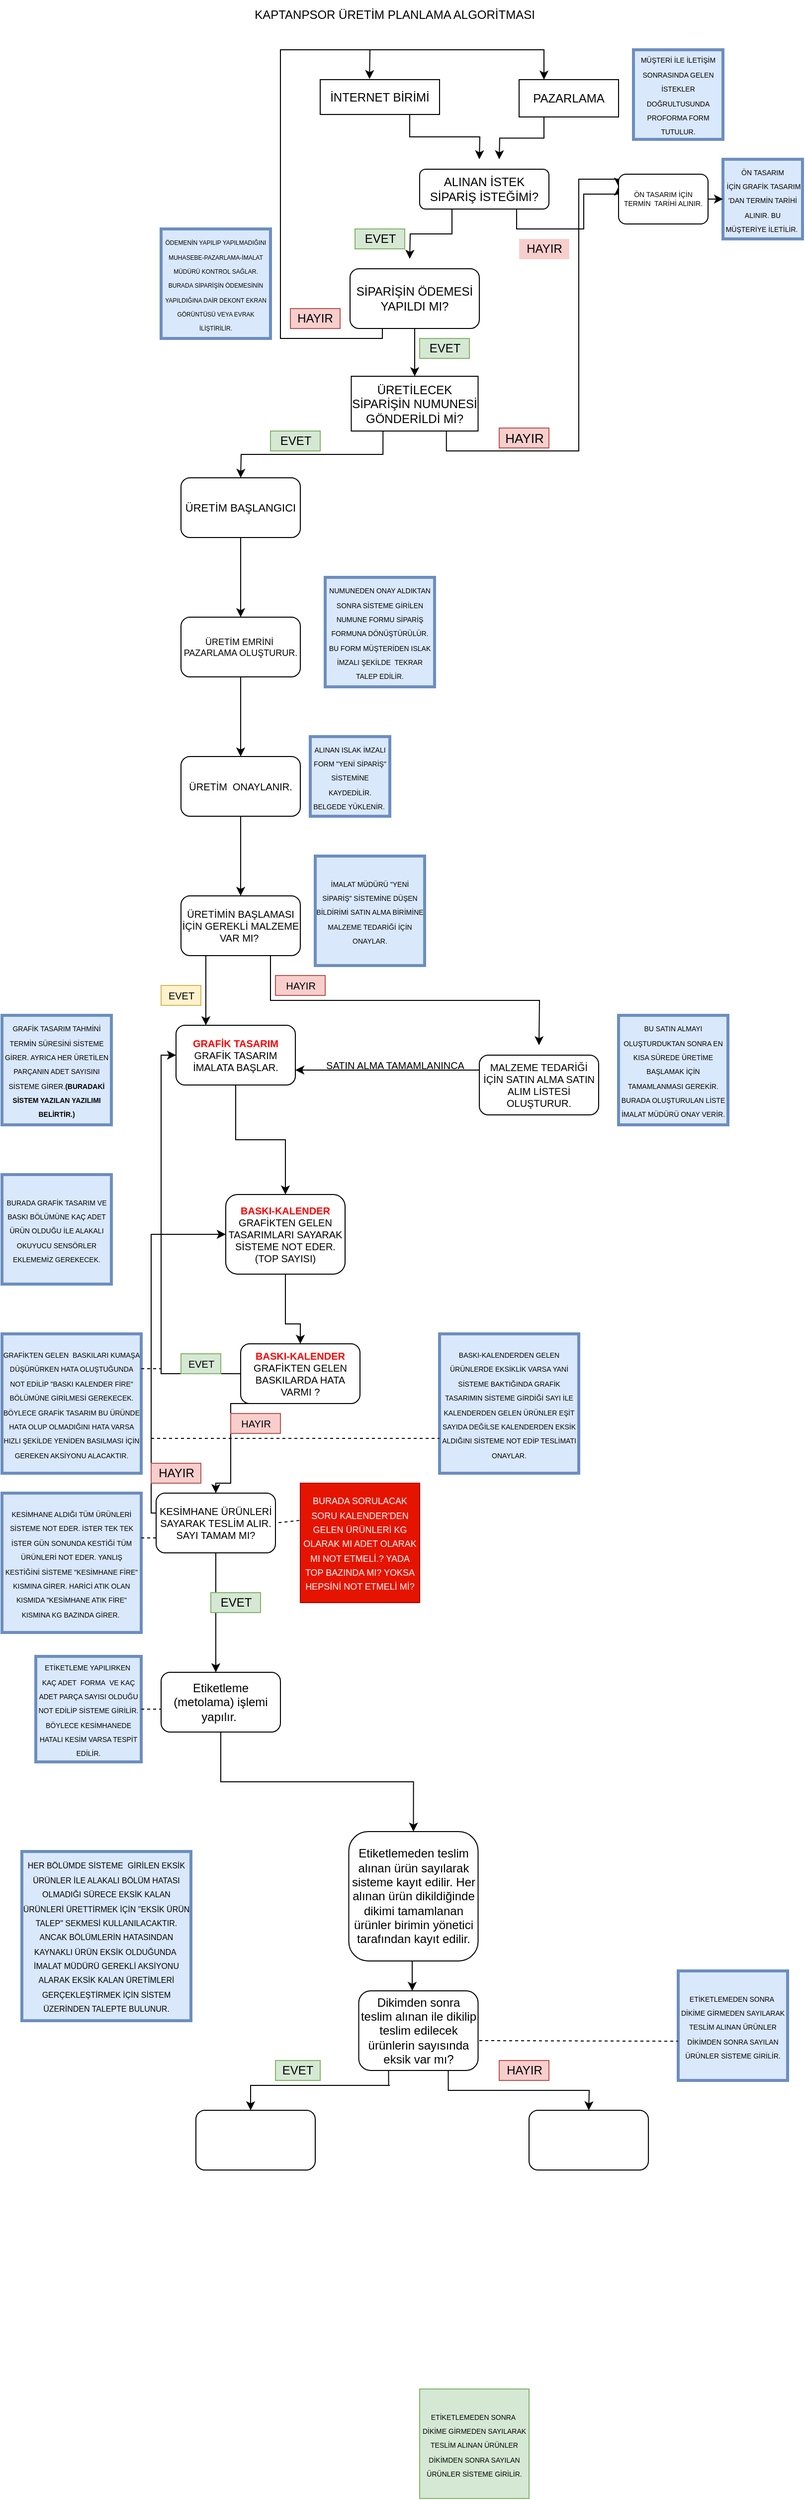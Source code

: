 <mxfile version="15.9.1" type="github" pages="2">
  <diagram name="Page-1" id="edf60f1a-56cd-e834-aa8a-f176f3a09ee4">
    <mxGraphModel dx="1038" dy="585" grid="1" gridSize="10" guides="1" tooltips="1" connect="1" arrows="1" fold="1" page="1" pageScale="1" pageWidth="827" pageHeight="1169" background="none" math="0" shadow="0">
      <root>
        <mxCell id="0" />
        <mxCell id="1" parent="0" />
        <mxCell id="hxnvGN7nutHtc66c366s-6" value="KAPTANPSOR ÜRETİM PLANLAMA ALGORİTMASI" style="text;html=1;strokeColor=none;fillColor=none;align=center;verticalAlign=middle;whiteSpace=wrap;rounded=0;" parent="1" vertex="1">
          <mxGeometry x="220" y="20" width="370" height="30" as="geometry" />
        </mxCell>
        <mxCell id="hxnvGN7nutHtc66c366s-13" style="edgeStyle=orthogonalEdgeStyle;rounded=0;orthogonalLoop=1;jettySize=auto;html=1;exitX=0.25;exitY=1;exitDx=0;exitDy=0;" parent="1" source="hxnvGN7nutHtc66c366s-8" edge="1">
          <mxGeometry relative="1" as="geometry">
            <mxPoint x="510" y="180" as="targetPoint" />
          </mxGeometry>
        </mxCell>
        <mxCell id="hxnvGN7nutHtc66c366s-8" value="PAZARLAMA&lt;br&gt;" style="rounded=0;whiteSpace=wrap;html=1;" parent="1" vertex="1">
          <mxGeometry x="530" y="100" width="100" height="37.5" as="geometry" />
        </mxCell>
        <mxCell id="hxnvGN7nutHtc66c366s-12" style="edgeStyle=orthogonalEdgeStyle;rounded=0;orthogonalLoop=1;jettySize=auto;html=1;exitX=0.75;exitY=1;exitDx=0;exitDy=0;" parent="1" source="hxnvGN7nutHtc66c366s-9" edge="1">
          <mxGeometry relative="1" as="geometry">
            <mxPoint x="490" y="180" as="targetPoint" />
          </mxGeometry>
        </mxCell>
        <mxCell id="hxnvGN7nutHtc66c366s-9" value="İNTERNET BİRİMİ" style="rounded=0;whiteSpace=wrap;html=1;" parent="1" vertex="1">
          <mxGeometry x="330" y="100" width="120" height="35" as="geometry" />
        </mxCell>
        <mxCell id="hxnvGN7nutHtc66c366s-17" style="edgeStyle=orthogonalEdgeStyle;rounded=0;orthogonalLoop=1;jettySize=auto;html=1;exitX=0.25;exitY=1;exitDx=0;exitDy=0;" parent="1" source="hxnvGN7nutHtc66c366s-16" edge="1">
          <mxGeometry relative="1" as="geometry">
            <mxPoint x="420" y="280" as="targetPoint" />
          </mxGeometry>
        </mxCell>
        <mxCell id="hxnvGN7nutHtc66c366s-53" style="edgeStyle=orthogonalEdgeStyle;rounded=0;orthogonalLoop=1;jettySize=auto;html=1;exitX=0.75;exitY=1;exitDx=0;exitDy=0;entryX=0;entryY=0.25;entryDx=0;entryDy=0;fontSize=6;" parent="1" source="hxnvGN7nutHtc66c366s-16" target="hxnvGN7nutHtc66c366s-38" edge="1">
          <mxGeometry relative="1" as="geometry">
            <Array as="points">
              <mxPoint x="528" y="250" />
              <mxPoint x="595" y="250" />
              <mxPoint x="595" y="215" />
              <mxPoint x="630" y="215" />
            </Array>
          </mxGeometry>
        </mxCell>
        <mxCell id="hxnvGN7nutHtc66c366s-16" value="ALINAN İSTEK SİPARİŞ İSTEĞİMİ?" style="rounded=1;whiteSpace=wrap;html=1;" parent="1" vertex="1">
          <mxGeometry x="430" y="190" width="130" height="40" as="geometry" />
        </mxCell>
        <mxCell id="hxnvGN7nutHtc66c366s-20" value="EVET" style="text;html=1;align=center;verticalAlign=middle;resizable=0;points=[];autosize=1;strokeColor=#82b366;fillColor=#d5e8d4;" parent="1" vertex="1">
          <mxGeometry x="365" y="250" width="50" height="20" as="geometry" />
        </mxCell>
        <mxCell id="hxnvGN7nutHtc66c366s-21" value="HAYIR" style="text;html=1;align=center;verticalAlign=middle;resizable=0;points=[];autosize=1;strokeColor=#b85450;fillColor=#f8cecc;strokeWidth=0;" parent="1" vertex="1">
          <mxGeometry x="530" y="260" width="50" height="20" as="geometry" />
        </mxCell>
        <mxCell id="hxnvGN7nutHtc66c366s-24" style="edgeStyle=orthogonalEdgeStyle;rounded=0;orthogonalLoop=1;jettySize=auto;html=1;exitX=0.25;exitY=0;exitDx=0;exitDy=0;entryX=0.25;entryY=0;entryDx=0;entryDy=0;" parent="1" source="hxnvGN7nutHtc66c366s-23" target="hxnvGN7nutHtc66c366s-8" edge="1">
          <mxGeometry relative="1" as="geometry">
            <Array as="points">
              <mxPoint x="393" y="360" />
              <mxPoint x="290" y="360" />
              <mxPoint x="290" y="70" />
              <mxPoint x="555" y="70" />
            </Array>
          </mxGeometry>
        </mxCell>
        <mxCell id="hxnvGN7nutHtc66c366s-30" style="edgeStyle=orthogonalEdgeStyle;rounded=0;orthogonalLoop=1;jettySize=auto;html=1;exitX=0.5;exitY=1;exitDx=0;exitDy=0;entryX=0.5;entryY=0;entryDx=0;entryDy=0;" parent="1" source="hxnvGN7nutHtc66c366s-23" target="hxnvGN7nutHtc66c366s-29" edge="1">
          <mxGeometry relative="1" as="geometry" />
        </mxCell>
        <mxCell id="hxnvGN7nutHtc66c366s-23" value="SİPARİŞİN ÖDEMESİ YAPILDI MI?" style="rounded=1;whiteSpace=wrap;html=1;" parent="1" vertex="1">
          <mxGeometry x="360" y="290" width="130" height="60" as="geometry" />
        </mxCell>
        <mxCell id="hxnvGN7nutHtc66c366s-25" value="HAYIR" style="text;html=1;strokeColor=#b85450;fillColor=#f8cecc;align=center;verticalAlign=middle;whiteSpace=wrap;rounded=0;" parent="1" vertex="1">
          <mxGeometry x="300" y="330" width="50" height="20" as="geometry" />
        </mxCell>
        <mxCell id="hxnvGN7nutHtc66c366s-55" style="edgeStyle=orthogonalEdgeStyle;rounded=0;orthogonalLoop=1;jettySize=auto;html=1;exitX=0.75;exitY=1;exitDx=0;exitDy=0;fontSize=6;entryX=0;entryY=0.25;entryDx=0;entryDy=0;" parent="1" source="hxnvGN7nutHtc66c366s-29" target="hxnvGN7nutHtc66c366s-38" edge="1">
          <mxGeometry relative="1" as="geometry">
            <mxPoint x="730" y="200" as="targetPoint" />
            <Array as="points">
              <mxPoint x="457" y="473" />
              <mxPoint x="590" y="473" />
              <mxPoint x="590" y="200" />
              <mxPoint x="630" y="200" />
            </Array>
          </mxGeometry>
        </mxCell>
        <mxCell id="hxnvGN7nutHtc66c366s-56" style="edgeStyle=orthogonalEdgeStyle;rounded=0;orthogonalLoop=1;jettySize=auto;html=1;exitX=0.25;exitY=1;exitDx=0;exitDy=0;fontSize=6;" parent="1" source="hxnvGN7nutHtc66c366s-29" edge="1">
          <mxGeometry relative="1" as="geometry">
            <mxPoint x="250" y="500" as="targetPoint" />
          </mxGeometry>
        </mxCell>
        <mxCell id="hxnvGN7nutHtc66c366s-29" value="ÜRETİLECEK SİPARİŞİN NUMUNESİ GÖNDERİLDİ Mİ?" style="whiteSpace=wrap;html=1;" parent="1" vertex="1">
          <mxGeometry x="361.25" y="398" width="127.5" height="55" as="geometry" />
        </mxCell>
        <mxCell id="hxnvGN7nutHtc66c366s-31" value="EVET" style="text;html=1;align=center;verticalAlign=middle;resizable=0;points=[];autosize=1;strokeColor=#82b366;fillColor=#d5e8d4;" parent="1" vertex="1">
          <mxGeometry x="430" y="360" width="50" height="20" as="geometry" />
        </mxCell>
        <mxCell id="hxnvGN7nutHtc66c366s-33" value="" style="endArrow=classic;html=1;rounded=0;entryX=0.413;entryY=-0.017;entryDx=0;entryDy=0;entryPerimeter=0;" parent="1" target="hxnvGN7nutHtc66c366s-9" edge="1">
          <mxGeometry width="50" height="50" relative="1" as="geometry">
            <mxPoint x="380" y="70" as="sourcePoint" />
            <mxPoint x="560" y="240" as="targetPoint" />
          </mxGeometry>
        </mxCell>
        <mxCell id="hxnvGN7nutHtc66c366s-34" value="&lt;font style=&quot;font-size: 6px&quot;&gt;ÖDEMENİN YAPILIP YAPILMADIĞINI MUHASEBE-PAZARLAMA-İMALAT MÜDÜRÜ KONTROL SAĞLAR. BURADA SİPARİŞİN ÖDEMESİNİN YAPILDIĞINA DAİR DEKONT EKRAN GÖRÜNTÜSÜ VEYA EVRAK İLİŞTİRİLİR.&lt;/font&gt;" style="whiteSpace=wrap;html=1;aspect=fixed;fillColor=#dae8fc;strokeColor=#6c8ebf;strokeWidth=3;" parent="1" vertex="1">
          <mxGeometry x="170" y="250" width="110" height="110" as="geometry" />
        </mxCell>
        <mxCell id="hxnvGN7nutHtc66c366s-38" value="ÖN TASARIM İÇİN TERMİN&amp;nbsp; TARİHİ ALINIR." style="rounded=1;whiteSpace=wrap;html=1;fontSize=7;" parent="1" vertex="1">
          <mxGeometry x="630" y="195" width="90" height="50" as="geometry" />
        </mxCell>
        <mxCell id="hxnvGN7nutHtc66c366s-44" value="&lt;font style=&quot;font-size: 7px&quot;&gt;ÖN TASARIM&lt;br&gt;&amp;nbsp;İÇİN GRAFİK TASARIM &#39;DAN TERMİN TARİHİ ALINIR. BU MÜŞTERİYE İLETİLİR.&amp;nbsp;&lt;/font&gt;" style="whiteSpace=wrap;html=1;aspect=fixed;fillColor=#dae8fc;strokeColor=#6c8ebf;strokeWidth=3;" parent="1" vertex="1">
          <mxGeometry x="735" y="180" width="80" height="80" as="geometry" />
        </mxCell>
        <mxCell id="hxnvGN7nutHtc66c366s-45" value="&lt;font style=&quot;font-size: 13px&quot;&gt;HAYIR&lt;/font&gt;" style="text;html=1;align=center;verticalAlign=middle;resizable=0;points=[];autosize=1;strokeColor=#b85450;fillColor=#f8cecc;fontSize=7;" parent="1" vertex="1">
          <mxGeometry x="510" y="450" width="50" height="20" as="geometry" />
        </mxCell>
        <mxCell id="hxnvGN7nutHtc66c366s-47" value="" style="endArrow=classic;html=1;rounded=0;fontSize=13;exitX=1;exitY=0.5;exitDx=0;exitDy=0;" parent="1" source="hxnvGN7nutHtc66c366s-38" target="hxnvGN7nutHtc66c366s-44" edge="1">
          <mxGeometry width="50" height="50" relative="1" as="geometry">
            <mxPoint x="405" y="380" as="sourcePoint" />
            <mxPoint x="455" y="330" as="targetPoint" />
          </mxGeometry>
        </mxCell>
        <mxCell id="hxnvGN7nutHtc66c366s-57" value="EVET" style="text;html=1;align=center;verticalAlign=middle;resizable=0;points=[];autosize=1;strokeColor=#82b366;fillColor=#d5e8d4;" parent="1" vertex="1">
          <mxGeometry x="280" y="453" width="50" height="20" as="geometry" />
        </mxCell>
        <mxCell id="hxnvGN7nutHtc66c366s-60" value="" style="edgeStyle=orthogonalEdgeStyle;rounded=0;orthogonalLoop=1;jettySize=auto;html=1;fontSize=11;" parent="1" source="hxnvGN7nutHtc66c366s-58" target="hxnvGN7nutHtc66c366s-59" edge="1">
          <mxGeometry relative="1" as="geometry" />
        </mxCell>
        <mxCell id="hxnvGN7nutHtc66c366s-58" value="&lt;font style=&quot;font-size: 11px&quot;&gt;ÜRETİM BAŞLANGICI&lt;/font&gt;" style="rounded=1;whiteSpace=wrap;html=1;fontSize=6;" parent="1" vertex="1">
          <mxGeometry x="190" y="500" width="120" height="60" as="geometry" />
        </mxCell>
        <mxCell id="hxnvGN7nutHtc66c366s-62" value="" style="edgeStyle=orthogonalEdgeStyle;rounded=0;orthogonalLoop=1;jettySize=auto;html=1;fontSize=9;" parent="1" source="hxnvGN7nutHtc66c366s-59" target="hxnvGN7nutHtc66c366s-61" edge="1">
          <mxGeometry relative="1" as="geometry" />
        </mxCell>
        <mxCell id="hxnvGN7nutHtc66c366s-59" value="&lt;font style=&quot;font-size: 9px&quot;&gt;ÜRETİM EMRİNİ&amp;nbsp; PAZARLAMA OLUŞTURUR.&lt;/font&gt;" style="whiteSpace=wrap;html=1;rounded=1;fontSize=6;" parent="1" vertex="1">
          <mxGeometry x="190" y="640" width="120" height="60" as="geometry" />
        </mxCell>
        <mxCell id="gYenym_qDPM7HBAAErkC-6" style="edgeStyle=orthogonalEdgeStyle;rounded=0;orthogonalLoop=1;jettySize=auto;html=1;exitX=0.5;exitY=1;exitDx=0;exitDy=0;fontSize=10;" parent="1" source="hxnvGN7nutHtc66c366s-61" edge="1">
          <mxGeometry relative="1" as="geometry">
            <mxPoint x="250" y="920" as="targetPoint" />
          </mxGeometry>
        </mxCell>
        <mxCell id="hxnvGN7nutHtc66c366s-61" value="&lt;font style=&quot;font-size: 10px&quot;&gt;ÜRETİM&amp;nbsp; ONAYLANIR.&lt;/font&gt;" style="whiteSpace=wrap;html=1;rounded=1;fontSize=6;" parent="1" vertex="1">
          <mxGeometry x="190" y="780" width="120" height="60" as="geometry" />
        </mxCell>
        <mxCell id="gYenym_qDPM7HBAAErkC-1" value="&lt;span style=&quot;font-size: 7px&quot;&gt;NUMUNEDEN ONAY ALDIKTAN SONRA SİSTEME GİRİLEN NUMUNE FORMU SİPARİŞ FORMUNA DÖNÜŞTÜRÜLÜR. BU FORM MÜŞTERİDEN ISLAK İMZALI ŞEKİLDE&amp;nbsp; TEKRAR TALEP EDİLİR.&lt;/span&gt;" style="whiteSpace=wrap;html=1;aspect=fixed;fillColor=#dae8fc;strokeColor=#6c8ebf;strokeWidth=3;" parent="1" vertex="1">
          <mxGeometry x="335" y="600" width="110" height="110" as="geometry" />
        </mxCell>
        <mxCell id="gYenym_qDPM7HBAAErkC-2" value="&lt;font style=&quot;font-size: 7px&quot;&gt;MÜŞTERİ İLE İLETİŞİM SONRASINDA GELEN İSTEKLER DOĞRULTUSUNDA PROFORMA FORM TUTULUR.&lt;/font&gt;" style="whiteSpace=wrap;html=1;aspect=fixed;fillColor=#dae8fc;strokeColor=#6c8ebf;strokeWidth=3;" parent="1" vertex="1">
          <mxGeometry x="645" y="70" width="90" height="90" as="geometry" />
        </mxCell>
        <mxCell id="gYenym_qDPM7HBAAErkC-3" value="&lt;span style=&quot;font-size: 7px&quot;&gt;ALINAN ISLAK İMZALI FORM &quot;YENİ SİPARİŞ&quot; SİSTEMİNE KAYDEDİLİR. BELGEDE YÜKLENİR.&amp;nbsp;&lt;/span&gt;" style="whiteSpace=wrap;html=1;aspect=fixed;fillColor=#dae8fc;strokeColor=#6c8ebf;strokeWidth=3;" parent="1" vertex="1">
          <mxGeometry x="320" y="760" width="80" height="80" as="geometry" />
        </mxCell>
        <mxCell id="gYenym_qDPM7HBAAErkC-4" value="&lt;span style=&quot;font-size: 7px&quot;&gt;İMALAT MÜDÜRÜ &quot;YENİ SİPARİŞ&quot; SİSTEMİNE DÜŞEN BİLDİRİMİ SATIN ALMA BİRİMİNE MALZEME TEDARİĞİ İÇİN ONAYLAR.&lt;/span&gt;" style="whiteSpace=wrap;html=1;aspect=fixed;fillColor=#dae8fc;strokeColor=#6c8ebf;strokeWidth=3;" parent="1" vertex="1">
          <mxGeometry x="325" y="880" width="110" height="110" as="geometry" />
        </mxCell>
        <mxCell id="gYenym_qDPM7HBAAErkC-8" value="&lt;span style=&quot;font-size: 7px&quot;&gt;ETİKETLEMEDEN SONRA&amp;nbsp; DİKİME GİRMEDEN SAYILARAK TESLİM ALINAN ÜRÜNLER DİKİMDEN SONRA SAYILAN ÜRÜNLER SİSTEME GİRİLİR.&lt;/span&gt;" style="whiteSpace=wrap;html=1;aspect=fixed;fillColor=#dae8fc;strokeColor=#6c8ebf;strokeWidth=3;" parent="1" vertex="1">
          <mxGeometry x="690" y="2000" width="110" height="110" as="geometry" />
        </mxCell>
        <mxCell id="gYenym_qDPM7HBAAErkC-11" style="edgeStyle=orthogonalEdgeStyle;rounded=0;orthogonalLoop=1;jettySize=auto;html=1;exitX=0.25;exitY=1;exitDx=0;exitDy=0;fontSize=10;entryX=0.25;entryY=0;entryDx=0;entryDy=0;" parent="1" source="gYenym_qDPM7HBAAErkC-10" target="gYenym_qDPM7HBAAErkC-19" edge="1">
          <mxGeometry relative="1" as="geometry">
            <mxPoint x="150" y="1040" as="targetPoint" />
            <Array as="points">
              <mxPoint x="215" y="980" />
            </Array>
          </mxGeometry>
        </mxCell>
        <mxCell id="gYenym_qDPM7HBAAErkC-12" style="edgeStyle=orthogonalEdgeStyle;rounded=0;orthogonalLoop=1;jettySize=auto;html=1;exitX=0.75;exitY=1;exitDx=0;exitDy=0;fontSize=10;" parent="1" source="gYenym_qDPM7HBAAErkC-10" edge="1">
          <mxGeometry relative="1" as="geometry">
            <mxPoint x="550" y="1070" as="targetPoint" />
          </mxGeometry>
        </mxCell>
        <mxCell id="gYenym_qDPM7HBAAErkC-10" value="&lt;span style=&quot;font-size: 10px&quot;&gt;ÜRETİMİN BAŞLAMASI İÇİN GEREKLİ MALZEME VAR MI?&amp;nbsp;&lt;/span&gt;" style="whiteSpace=wrap;html=1;rounded=1;fontSize=6;" parent="1" vertex="1">
          <mxGeometry x="190" y="920" width="120" height="60" as="geometry" />
        </mxCell>
        <mxCell id="gYenym_qDPM7HBAAErkC-13" value="EVET" style="text;html=1;align=center;verticalAlign=middle;resizable=0;points=[];autosize=1;strokeColor=#d6b656;fillColor=#fff2cc;fontSize=10;" parent="1" vertex="1">
          <mxGeometry x="170" y="1010" width="40" height="20" as="geometry" />
        </mxCell>
        <mxCell id="gYenym_qDPM7HBAAErkC-14" value="HAYIR" style="text;html=1;align=center;verticalAlign=middle;resizable=0;points=[];autosize=1;strokeColor=#b85450;fillColor=#f8cecc;fontSize=10;" parent="1" vertex="1">
          <mxGeometry x="285" y="1000" width="50" height="20" as="geometry" />
        </mxCell>
        <mxCell id="gYenym_qDPM7HBAAErkC-17" style="edgeStyle=orthogonalEdgeStyle;rounded=0;orthogonalLoop=1;jettySize=auto;html=1;exitX=0;exitY=0.25;exitDx=0;exitDy=0;fontSize=10;entryX=1;entryY=0.75;entryDx=0;entryDy=0;" parent="1" source="gYenym_qDPM7HBAAErkC-15" target="gYenym_qDPM7HBAAErkC-19" edge="1">
          <mxGeometry relative="1" as="geometry">
            <mxPoint x="320" y="1110" as="targetPoint" />
            <Array as="points">
              <mxPoint x="360" y="1095" />
              <mxPoint x="360" y="1095" />
            </Array>
          </mxGeometry>
        </mxCell>
        <mxCell id="gYenym_qDPM7HBAAErkC-15" value="&lt;span style=&quot;font-size: 10px&quot;&gt;MALZEME TEDARİĞİ İÇİN SATIN ALMA SATIN ALIM LİSTESİ OLUŞTURUR.&lt;/span&gt;" style="whiteSpace=wrap;html=1;rounded=1;fontSize=6;" parent="1" vertex="1">
          <mxGeometry x="490" y="1080" width="120" height="60" as="geometry" />
        </mxCell>
        <mxCell id="gYenym_qDPM7HBAAErkC-16" value="&lt;span style=&quot;font-size: 7px&quot;&gt;BU SATIN ALMAYI OLUŞTURDUKTAN SONRA EN KISA SÜREDE ÜRETİME BAŞLAMAK İÇİN TAMAMLANMASI GEREKİR. BURADA OLUŞTURULAN LİSTE İMALAT MÜDÜRÜ ONAY VERİR.&lt;/span&gt;" style="whiteSpace=wrap;html=1;aspect=fixed;fillColor=#dae8fc;strokeColor=#6c8ebf;strokeWidth=3;" parent="1" vertex="1">
          <mxGeometry x="630" y="1040" width="110" height="110" as="geometry" />
        </mxCell>
        <mxCell id="gYenym_qDPM7HBAAErkC-18" value="SATIN ALMA TAMAMLANINCA" style="text;html=1;align=center;verticalAlign=middle;resizable=0;points=[];autosize=1;strokeColor=none;fillColor=none;fontSize=10;" parent="1" vertex="1">
          <mxGeometry x="330" y="1080" width="150" height="20" as="geometry" />
        </mxCell>
        <mxCell id="gYenym_qDPM7HBAAErkC-23" style="edgeStyle=orthogonalEdgeStyle;rounded=0;orthogonalLoop=1;jettySize=auto;html=1;exitX=0.5;exitY=1;exitDx=0;exitDy=0;fontSize=10;" parent="1" source="gYenym_qDPM7HBAAErkC-19" target="gYenym_qDPM7HBAAErkC-21" edge="1">
          <mxGeometry relative="1" as="geometry" />
        </mxCell>
        <mxCell id="gYenym_qDPM7HBAAErkC-19" value="&lt;span style=&quot;font-size: 10px&quot;&gt;&lt;b&gt;&lt;font color=&quot;#ff0000&quot;&gt;GRAFİK TASARIM&lt;br&gt;&lt;/font&gt;&lt;/b&gt;GRAFİK TASARIM İMALATA BAŞLAR.&lt;/span&gt;" style="whiteSpace=wrap;html=1;rounded=1;fontSize=6;" parent="1" vertex="1">
          <mxGeometry x="185" y="1050" width="120" height="60" as="geometry" />
        </mxCell>
        <mxCell id="gYenym_qDPM7HBAAErkC-20" value="&lt;span style=&quot;font-size: 7px&quot;&gt;GRAFİK TASARIM TAHMİNİ TERMİN SÜRESİNİ SİSTEME GİRER. AYRICA HER ÜRETİLEN PARÇANIN ADET SAYISINI SİSTEME GİRER.&lt;b&gt;(BURADAKİ SİSTEM YAZILAN YAZILIMI BELİRTİR.)&lt;/b&gt;&lt;/span&gt;" style="whiteSpace=wrap;html=1;aspect=fixed;fillColor=#dae8fc;strokeColor=#6c8ebf;strokeWidth=3;" parent="1" vertex="1">
          <mxGeometry x="10" y="1040" width="110" height="110" as="geometry" />
        </mxCell>
        <mxCell id="gYenym_qDPM7HBAAErkC-25" style="edgeStyle=orthogonalEdgeStyle;rounded=0;orthogonalLoop=1;jettySize=auto;html=1;exitX=0.5;exitY=1;exitDx=0;exitDy=0;fontSize=10;entryX=0.5;entryY=0;entryDx=0;entryDy=0;" parent="1" source="gYenym_qDPM7HBAAErkC-21" target="gYenym_qDPM7HBAAErkC-26" edge="1">
          <mxGeometry relative="1" as="geometry">
            <mxPoint x="220" y="1368" as="targetPoint" />
            <Array as="points">
              <mxPoint x="295" y="1350" />
              <mxPoint x="310" y="1350" />
            </Array>
          </mxGeometry>
        </mxCell>
        <mxCell id="gYenym_qDPM7HBAAErkC-21" value="&lt;span style=&quot;font-size: 10px&quot;&gt;&lt;b&gt;&lt;font color=&quot;#ff0000&quot;&gt;BASKI-KALENDER&lt;br&gt;&lt;/font&gt;&lt;/b&gt;GRAFİKTEN GELEN TASARIMLARI SAYARAK SİSTEME NOT EDER.(TOP SAYISI)&lt;/span&gt;" style="whiteSpace=wrap;html=1;rounded=1;fontSize=6;" parent="1" vertex="1">
          <mxGeometry x="235" y="1220" width="120" height="80" as="geometry" />
        </mxCell>
        <mxCell id="gYenym_qDPM7HBAAErkC-24" value="&lt;span style=&quot;font-size: 7px&quot;&gt;BURADA GRAFİK TASARIM VE BASKI BÖLÜMÜNE KAÇ ADET ÜRÜN OLDUĞU İLE ALAKALI OKUYUCU SENSÖRLER EKLEMEMİZ GEREKECEK.&lt;/span&gt;" style="whiteSpace=wrap;html=1;aspect=fixed;fillColor=#dae8fc;strokeColor=#6c8ebf;strokeWidth=3;" parent="1" vertex="1">
          <mxGeometry x="10" y="1200" width="110" height="110" as="geometry" />
        </mxCell>
        <mxCell id="gYenym_qDPM7HBAAErkC-27" style="edgeStyle=orthogonalEdgeStyle;rounded=0;orthogonalLoop=1;jettySize=auto;html=1;exitX=0;exitY=0.5;exitDx=0;exitDy=0;entryX=0;entryY=0.5;entryDx=0;entryDy=0;fontSize=10;" parent="1" source="gYenym_qDPM7HBAAErkC-26" target="gYenym_qDPM7HBAAErkC-19" edge="1">
          <mxGeometry relative="1" as="geometry">
            <Array as="points">
              <mxPoint x="170" y="1400" />
              <mxPoint x="170" y="1080" />
            </Array>
          </mxGeometry>
        </mxCell>
        <mxCell id="gYenym_qDPM7HBAAErkC-30" style="edgeStyle=orthogonalEdgeStyle;rounded=0;orthogonalLoop=1;jettySize=auto;html=1;exitX=0.5;exitY=1;exitDx=0;exitDy=0;fontSize=10;entryX=0.5;entryY=0;entryDx=0;entryDy=0;" parent="1" source="gYenym_qDPM7HBAAErkC-26" target="gYenym_qDPM7HBAAErkC-33" edge="1">
          <mxGeometry relative="1" as="geometry">
            <mxPoint x="220" y="1510" as="targetPoint" />
            <Array as="points">
              <mxPoint x="240" y="1430" />
              <mxPoint x="240" y="1510" />
              <mxPoint x="225" y="1510" />
            </Array>
          </mxGeometry>
        </mxCell>
        <mxCell id="gYenym_qDPM7HBAAErkC-26" value="&lt;font color=&quot;#ff0000&quot;&gt;&lt;b&gt;BASKI-KALENDER&lt;br&gt;&lt;/b&gt;&lt;/font&gt;GRAFİKTEN GELEN BASKILARDA HATA VARMI ?" style="rounded=1;whiteSpace=wrap;html=1;fontSize=10;" parent="1" vertex="1">
          <mxGeometry x="250" y="1370" width="120" height="60" as="geometry" />
        </mxCell>
        <mxCell id="gYenym_qDPM7HBAAErkC-28" value="EVET" style="text;html=1;align=center;verticalAlign=middle;resizable=0;points=[];autosize=1;strokeColor=#82b366;fillColor=#d5e8d4;fontSize=10;" parent="1" vertex="1">
          <mxGeometry x="190" y="1380" width="40" height="20" as="geometry" />
        </mxCell>
        <mxCell id="gYenym_qDPM7HBAAErkC-29" value="&lt;span style=&quot;font-size: 7px&quot;&gt;GRAFİKTEN GELEN&amp;nbsp; BASKILARI KUMAŞA DÜŞÜRÜRKEN HATA OLUŞTUĞUNDA NOT EDİLİP &quot;BASKI KALENDER FİRE&quot; BÖLÜMÜNE GİRİLMESİ GEREKECEK. BÖYLECE GRAFİK TASARIM BU ÜRÜNDE HATA OLUP OLMADIĞINI HATA VARSA HIZLI ŞEKİLDE YENİDEN BASILMASI İÇİN GEREKEN AKSİYONU ALACAKTIR.&lt;/span&gt;" style="whiteSpace=wrap;html=1;aspect=fixed;fillColor=#dae8fc;strokeColor=#6c8ebf;strokeWidth=3;" parent="1" vertex="1">
          <mxGeometry x="10" y="1360" width="140" height="140" as="geometry" />
        </mxCell>
        <mxCell id="gYenym_qDPM7HBAAErkC-31" value="HAYIR" style="text;html=1;align=center;verticalAlign=middle;resizable=0;points=[];autosize=1;strokeColor=#b85450;fillColor=#f8cecc;fontSize=10;" parent="1" vertex="1">
          <mxGeometry x="240" y="1440" width="50" height="20" as="geometry" />
        </mxCell>
        <mxCell id="gYenym_qDPM7HBAAErkC-45" style="edgeStyle=orthogonalEdgeStyle;rounded=0;orthogonalLoop=1;jettySize=auto;html=1;exitX=0.5;exitY=1;exitDx=0;exitDy=0;fontSize=9;" parent="1" source="gYenym_qDPM7HBAAErkC-33" edge="1">
          <mxGeometry relative="1" as="geometry">
            <mxPoint x="225" y="1700" as="targetPoint" />
          </mxGeometry>
        </mxCell>
        <mxCell id="r5pZo-Go4dRqRihOziDU-4" style="edgeStyle=orthogonalEdgeStyle;rounded=0;orthogonalLoop=1;jettySize=auto;html=1;exitX=0;exitY=0.5;exitDx=0;exitDy=0;" edge="1" parent="1" source="gYenym_qDPM7HBAAErkC-33" target="gYenym_qDPM7HBAAErkC-21">
          <mxGeometry relative="1" as="geometry">
            <Array as="points">
              <mxPoint x="165" y="1540" />
              <mxPoint x="160" y="1540" />
              <mxPoint x="160" y="1260" />
            </Array>
          </mxGeometry>
        </mxCell>
        <mxCell id="gYenym_qDPM7HBAAErkC-33" value="KESİMHANE ÜRÜNLERİ SAYARAK TESLİM ALIR.&lt;br&gt;SAYI TAMAM MI?" style="rounded=1;whiteSpace=wrap;html=1;fontSize=10;arcSize=15;" parent="1" vertex="1">
          <mxGeometry x="165" y="1520" width="120" height="60" as="geometry" />
        </mxCell>
        <mxCell id="gYenym_qDPM7HBAAErkC-38" value="" style="endArrow=none;dashed=1;html=1;rounded=0;fontSize=10;exitX=1;exitY=0.25;exitDx=0;exitDy=0;" parent="1" source="gYenym_qDPM7HBAAErkC-29" edge="1">
          <mxGeometry width="50" height="50" relative="1" as="geometry">
            <mxPoint x="115" y="1445" as="sourcePoint" />
            <mxPoint x="170" y="1395" as="targetPoint" />
          </mxGeometry>
        </mxCell>
        <mxCell id="gYenym_qDPM7HBAAErkC-39" value="&lt;span style=&quot;font-size: 7px&quot;&gt;KESİMHANE ALDIĞI TÜM ÜRÜNLERİ SİSTEME NOT EDER. İSTER TEK TEK İSTER GÜN SONUNDA KESTİĞİ TÜM ÜRÜNLERİ NOT EDER. YANLIŞ KESTİĞİNİ SİSTEME &quot;KESİMHANE FİRE&quot; KISMINA GİRER. HARİCİ ATIK OLAN KISMIDA &quot;KESİMHANE ATIK FİRE&quot; KISMINA KG BAZINDA GİRER.&amp;nbsp;&lt;/span&gt;" style="whiteSpace=wrap;html=1;aspect=fixed;fillColor=#dae8fc;strokeColor=#6c8ebf;strokeWidth=3;" parent="1" vertex="1">
          <mxGeometry x="10" y="1520" width="140" height="140" as="geometry" />
        </mxCell>
        <mxCell id="gYenym_qDPM7HBAAErkC-41" value="&lt;font style=&quot;font-size: 9px&quot;&gt;BURADA SORULACAK SORU KALENDER&#39;DEN GELEN ÜRÜNLERİ KG OLARAK MI ADET OLARAK MI NOT ETMELİ.? YADA TOP BAZINDA MI? YOKSA HEPSİNİ NOT ETMELİ Mİ?&lt;/font&gt;" style="whiteSpace=wrap;html=1;aspect=fixed;fillColor=#e51400;strokeColor=#B20000;fontColor=#ffffff;" parent="1" vertex="1">
          <mxGeometry x="310" y="1510" width="120" height="120" as="geometry" />
        </mxCell>
        <mxCell id="gYenym_qDPM7HBAAErkC-43" value="" style="endArrow=none;dashed=1;html=1;rounded=0;fontSize=9;entryX=0;entryY=0.75;entryDx=0;entryDy=0;" parent="1" target="gYenym_qDPM7HBAAErkC-33" edge="1">
          <mxGeometry width="50" height="50" relative="1" as="geometry">
            <mxPoint x="150" y="1565" as="sourcePoint" />
            <mxPoint x="420" y="1450" as="targetPoint" />
            <Array as="points" />
          </mxGeometry>
        </mxCell>
        <mxCell id="gYenym_qDPM7HBAAErkC-44" value="" style="endArrow=none;dashed=1;html=1;rounded=0;fontSize=9;entryX=1;entryY=0.5;entryDx=0;entryDy=0;exitX=-0.008;exitY=0.312;exitDx=0;exitDy=0;exitPerimeter=0;" parent="1" source="gYenym_qDPM7HBAAErkC-41" target="gYenym_qDPM7HBAAErkC-33" edge="1">
          <mxGeometry width="50" height="50" relative="1" as="geometry">
            <mxPoint x="410" y="1490" as="sourcePoint" />
            <mxPoint x="430" y="1470" as="targetPoint" />
          </mxGeometry>
        </mxCell>
        <mxCell id="r5pZo-Go4dRqRihOziDU-13" style="edgeStyle=orthogonalEdgeStyle;rounded=0;orthogonalLoop=1;jettySize=auto;html=1;exitX=0.5;exitY=1;exitDx=0;exitDy=0;entryX=0.5;entryY=0;entryDx=0;entryDy=0;" edge="1" parent="1" source="r5pZo-Go4dRqRihOziDU-1" target="r5pZo-Go4dRqRihOziDU-14">
          <mxGeometry relative="1" as="geometry">
            <mxPoint x="370" y="1860" as="targetPoint" />
          </mxGeometry>
        </mxCell>
        <mxCell id="r5pZo-Go4dRqRihOziDU-1" value="Etiketleme (metolama) işlemi yapılır.&amp;nbsp;" style="rounded=1;whiteSpace=wrap;html=1;" vertex="1" parent="1">
          <mxGeometry x="170" y="1700" width="120" height="60" as="geometry" />
        </mxCell>
        <mxCell id="r5pZo-Go4dRqRihOziDU-2" value="&lt;span style=&quot;font-size: 7px&quot;&gt;ETİKETLEME YAPILIRKEN&amp;nbsp; KAÇ ADET&amp;nbsp; FORMA&amp;nbsp; VE KAÇ ADET PARÇA SAYISI OLDUĞU NOT EDİLİP SİSTEME GİRİLİR. BÖYLECE KESİMHANEDE HATALI KESİM VARSA TESPİT EDİLİR.&lt;/span&gt;" style="whiteSpace=wrap;html=1;aspect=fixed;fillColor=#dae8fc;strokeColor=#6c8ebf;strokeWidth=3;" vertex="1" parent="1">
          <mxGeometry x="44" y="1684" width="106" height="106" as="geometry" />
        </mxCell>
        <mxCell id="r5pZo-Go4dRqRihOziDU-3" value="" style="endArrow=none;dashed=1;html=1;rounded=0;exitX=1;exitY=0.5;exitDx=0;exitDy=0;" edge="1" parent="1" source="r5pZo-Go4dRqRihOziDU-2">
          <mxGeometry width="50" height="50" relative="1" as="geometry">
            <mxPoint x="390" y="1820" as="sourcePoint" />
            <mxPoint x="170" y="1737" as="targetPoint" />
          </mxGeometry>
        </mxCell>
        <mxCell id="r5pZo-Go4dRqRihOziDU-7" value="&lt;span style=&quot;font-size: 7px&quot;&gt;BASKI-KALENDERDEN GELEN ÜRÜNLERDE EKSİKLİK VARSA YANİ SİSTEME BAKTIĞINDA GRAFİK TASARIMIN SİSTEME GİRDİĞİ SAYI İLE KALENDERDEN GELEN ÜRÜNLER EŞİT SAYIDA DEĞİLSE KALENDERDEN EKSİK ALDIĞINI SİSTEME NOT EDİP TESLİMATI ONAYLAR.&lt;/span&gt;" style="whiteSpace=wrap;html=1;aspect=fixed;fillColor=#dae8fc;strokeColor=#6c8ebf;strokeWidth=3;" vertex="1" parent="1">
          <mxGeometry x="450" y="1360" width="140" height="140" as="geometry" />
        </mxCell>
        <mxCell id="r5pZo-Go4dRqRihOziDU-10" value="" style="endArrow=none;dashed=1;html=1;rounded=0;entryX=0;entryY=0.75;entryDx=0;entryDy=0;" edge="1" parent="1" target="r5pZo-Go4dRqRihOziDU-7">
          <mxGeometry width="50" height="50" relative="1" as="geometry">
            <mxPoint x="160" y="1465" as="sourcePoint" />
            <mxPoint x="440" y="1500" as="targetPoint" />
          </mxGeometry>
        </mxCell>
        <mxCell id="r5pZo-Go4dRqRihOziDU-11" value="EVET" style="text;html=1;align=center;verticalAlign=middle;resizable=0;points=[];autosize=1;strokeColor=#82b366;fillColor=#d5e8d4;" vertex="1" parent="1">
          <mxGeometry x="220" y="1620" width="50" height="20" as="geometry" />
        </mxCell>
        <mxCell id="r5pZo-Go4dRqRihOziDU-12" value="HAYIR" style="text;html=1;align=center;verticalAlign=middle;resizable=0;points=[];autosize=1;strokeColor=#b85450;fillColor=#f8cecc;" vertex="1" parent="1">
          <mxGeometry x="160" y="1490" width="50" height="20" as="geometry" />
        </mxCell>
        <mxCell id="r5pZo-Go4dRqRihOziDU-15" style="edgeStyle=orthogonalEdgeStyle;rounded=0;orthogonalLoop=1;jettySize=auto;html=1;exitX=0.5;exitY=1;exitDx=0;exitDy=0;entryX=0.448;entryY=0;entryDx=0;entryDy=0;entryPerimeter=0;" edge="1" parent="1" source="r5pZo-Go4dRqRihOziDU-14" target="r5pZo-Go4dRqRihOziDU-16">
          <mxGeometry relative="1" as="geometry">
            <mxPoint x="375" y="2030" as="targetPoint" />
          </mxGeometry>
        </mxCell>
        <mxCell id="r5pZo-Go4dRqRihOziDU-14" value="Etiketlemeden teslim alınan ürün sayılarak sisteme kayıt edilir. Her alınan ürün dikildiğinde dikimi tamamlanan ürünler birimin yönetici tarafından kayıt edilir." style="rounded=1;whiteSpace=wrap;html=1;" vertex="1" parent="1">
          <mxGeometry x="358.75" y="1860" width="130" height="130" as="geometry" />
        </mxCell>
        <mxCell id="r5pZo-Go4dRqRihOziDU-17" style="edgeStyle=orthogonalEdgeStyle;rounded=0;orthogonalLoop=1;jettySize=auto;html=1;exitX=0.25;exitY=1;exitDx=0;exitDy=0;" edge="1" parent="1" source="r5pZo-Go4dRqRihOziDU-16">
          <mxGeometry relative="1" as="geometry">
            <mxPoint x="260" y="2140" as="targetPoint" />
            <Array as="points">
              <mxPoint x="400" y="2115" />
              <mxPoint x="260" y="2115" />
              <mxPoint x="260" y="2140" />
            </Array>
          </mxGeometry>
        </mxCell>
        <mxCell id="r5pZo-Go4dRqRihOziDU-18" style="edgeStyle=orthogonalEdgeStyle;rounded=0;orthogonalLoop=1;jettySize=auto;html=1;exitX=0.75;exitY=1;exitDx=0;exitDy=0;" edge="1" parent="1" source="r5pZo-Go4dRqRihOziDU-16">
          <mxGeometry relative="1" as="geometry">
            <mxPoint x="600" y="2140" as="targetPoint" />
          </mxGeometry>
        </mxCell>
        <mxCell id="r5pZo-Go4dRqRihOziDU-16" value="Dikimden sonra teslim alınan ile dikilip teslim edilecek ürünlerin sayısında eksik var mı?" style="rounded=1;whiteSpace=wrap;html=1;" vertex="1" parent="1">
          <mxGeometry x="368.75" y="2020" width="120" height="80" as="geometry" />
        </mxCell>
        <mxCell id="r5pZo-Go4dRqRihOziDU-19" value="EVET" style="text;html=1;strokeColor=#82b366;fillColor=#d5e8d4;align=center;verticalAlign=middle;whiteSpace=wrap;rounded=0;" vertex="1" parent="1">
          <mxGeometry x="285" y="2090" width="45" height="20" as="geometry" />
        </mxCell>
        <mxCell id="r5pZo-Go4dRqRihOziDU-20" value="HAYIR" style="text;html=1;align=center;verticalAlign=middle;resizable=0;points=[];autosize=1;strokeColor=#b85450;fillColor=#f8cecc;" vertex="1" parent="1">
          <mxGeometry x="510" y="2090" width="50" height="20" as="geometry" />
        </mxCell>
        <mxCell id="r5pZo-Go4dRqRihOziDU-22" value="" style="rounded=1;whiteSpace=wrap;html=1;" vertex="1" parent="1">
          <mxGeometry x="540" y="2140" width="120" height="60" as="geometry" />
        </mxCell>
        <mxCell id="r5pZo-Go4dRqRihOziDU-23" value="&lt;span style=&quot;font-size: 7px&quot;&gt;ETİKETLEMEDEN SONRA&amp;nbsp; DİKİME GİRMEDEN SAYILARAK TESLİM ALINAN ÜRÜNLER DİKİMDEN SONRA SAYILAN ÜRÜNLER SİSTEME GİRİLİR.&lt;/span&gt;" style="whiteSpace=wrap;html=1;aspect=fixed;fillColor=#d5e8d4;strokeColor=#82b366;" vertex="1" parent="1">
          <mxGeometry x="430" y="2420" width="110" height="110" as="geometry" />
        </mxCell>
        <mxCell id="r5pZo-Go4dRqRihOziDU-24" value="" style="endArrow=none;dashed=1;html=1;rounded=0;entryX=0;entryY=0.642;entryDx=0;entryDy=0;entryPerimeter=0;" edge="1" parent="1" target="gYenym_qDPM7HBAAErkC-8">
          <mxGeometry width="50" height="50" relative="1" as="geometry">
            <mxPoint x="490" y="2070" as="sourcePoint" />
            <mxPoint x="540" y="2020" as="targetPoint" />
          </mxGeometry>
        </mxCell>
        <mxCell id="r5pZo-Go4dRqRihOziDU-26" value="" style="rounded=1;whiteSpace=wrap;html=1;" vertex="1" parent="1">
          <mxGeometry x="205" y="2140" width="120" height="60" as="geometry" />
        </mxCell>
        <mxCell id="r5pZo-Go4dRqRihOziDU-27" value="&lt;font style=&quot;font-size: 8px&quot;&gt;HER BÖLÜMDE SİSTEME&amp;nbsp; GİRİLEN EKSİK ÜRÜNLER İLE ALAKALI BÖLÜM HATASI OLMADIĞI SÜRECE EKSİK KALAN ÜRÜNLERİ ÜRETTİRMEK İÇİN &quot;EKSİK ÜRÜN TALEP&quot; SEKMESİ KULLANILACAKTIR. ANCAK BÖLÜMLERİN HATASINDAN KAYNAKLI ÜRÜN EKSİK OLDUĞUNDA&amp;nbsp; İMALAT MÜDÜRÜ GEREKLİ AKSİYONU ALARAK EKSİK KALAN ÜRETİMLERİ GERÇEKLEŞTİRMEK İÇİN SİSTEM ÜZERİNDEN TALEPTE BULUNUR.&lt;/font&gt;" style="whiteSpace=wrap;html=1;aspect=fixed;fillColor=#dae8fc;strokeColor=#6c8ebf;strokeWidth=3;" vertex="1" parent="1">
          <mxGeometry x="30" y="1880" width="170" height="170" as="geometry" />
        </mxCell>
      </root>
    </mxGraphModel>
  </diagram>
  <diagram id="6jYAcsoSWo4WH1ewiHJJ" name="Page-2">
    <mxGraphModel dx="1038" dy="585" grid="1" gridSize="10" guides="1" tooltips="1" connect="1" arrows="1" fold="1" page="1" pageScale="1" pageWidth="827" pageHeight="1169" math="0" shadow="0">
      <root>
        <mxCell id="KkVWdWLshYME3KPRmLiY-0" />
        <mxCell id="KkVWdWLshYME3KPRmLiY-1" parent="KkVWdWLshYME3KPRmLiY-0" />
      </root>
    </mxGraphModel>
  </diagram>
</mxfile>
